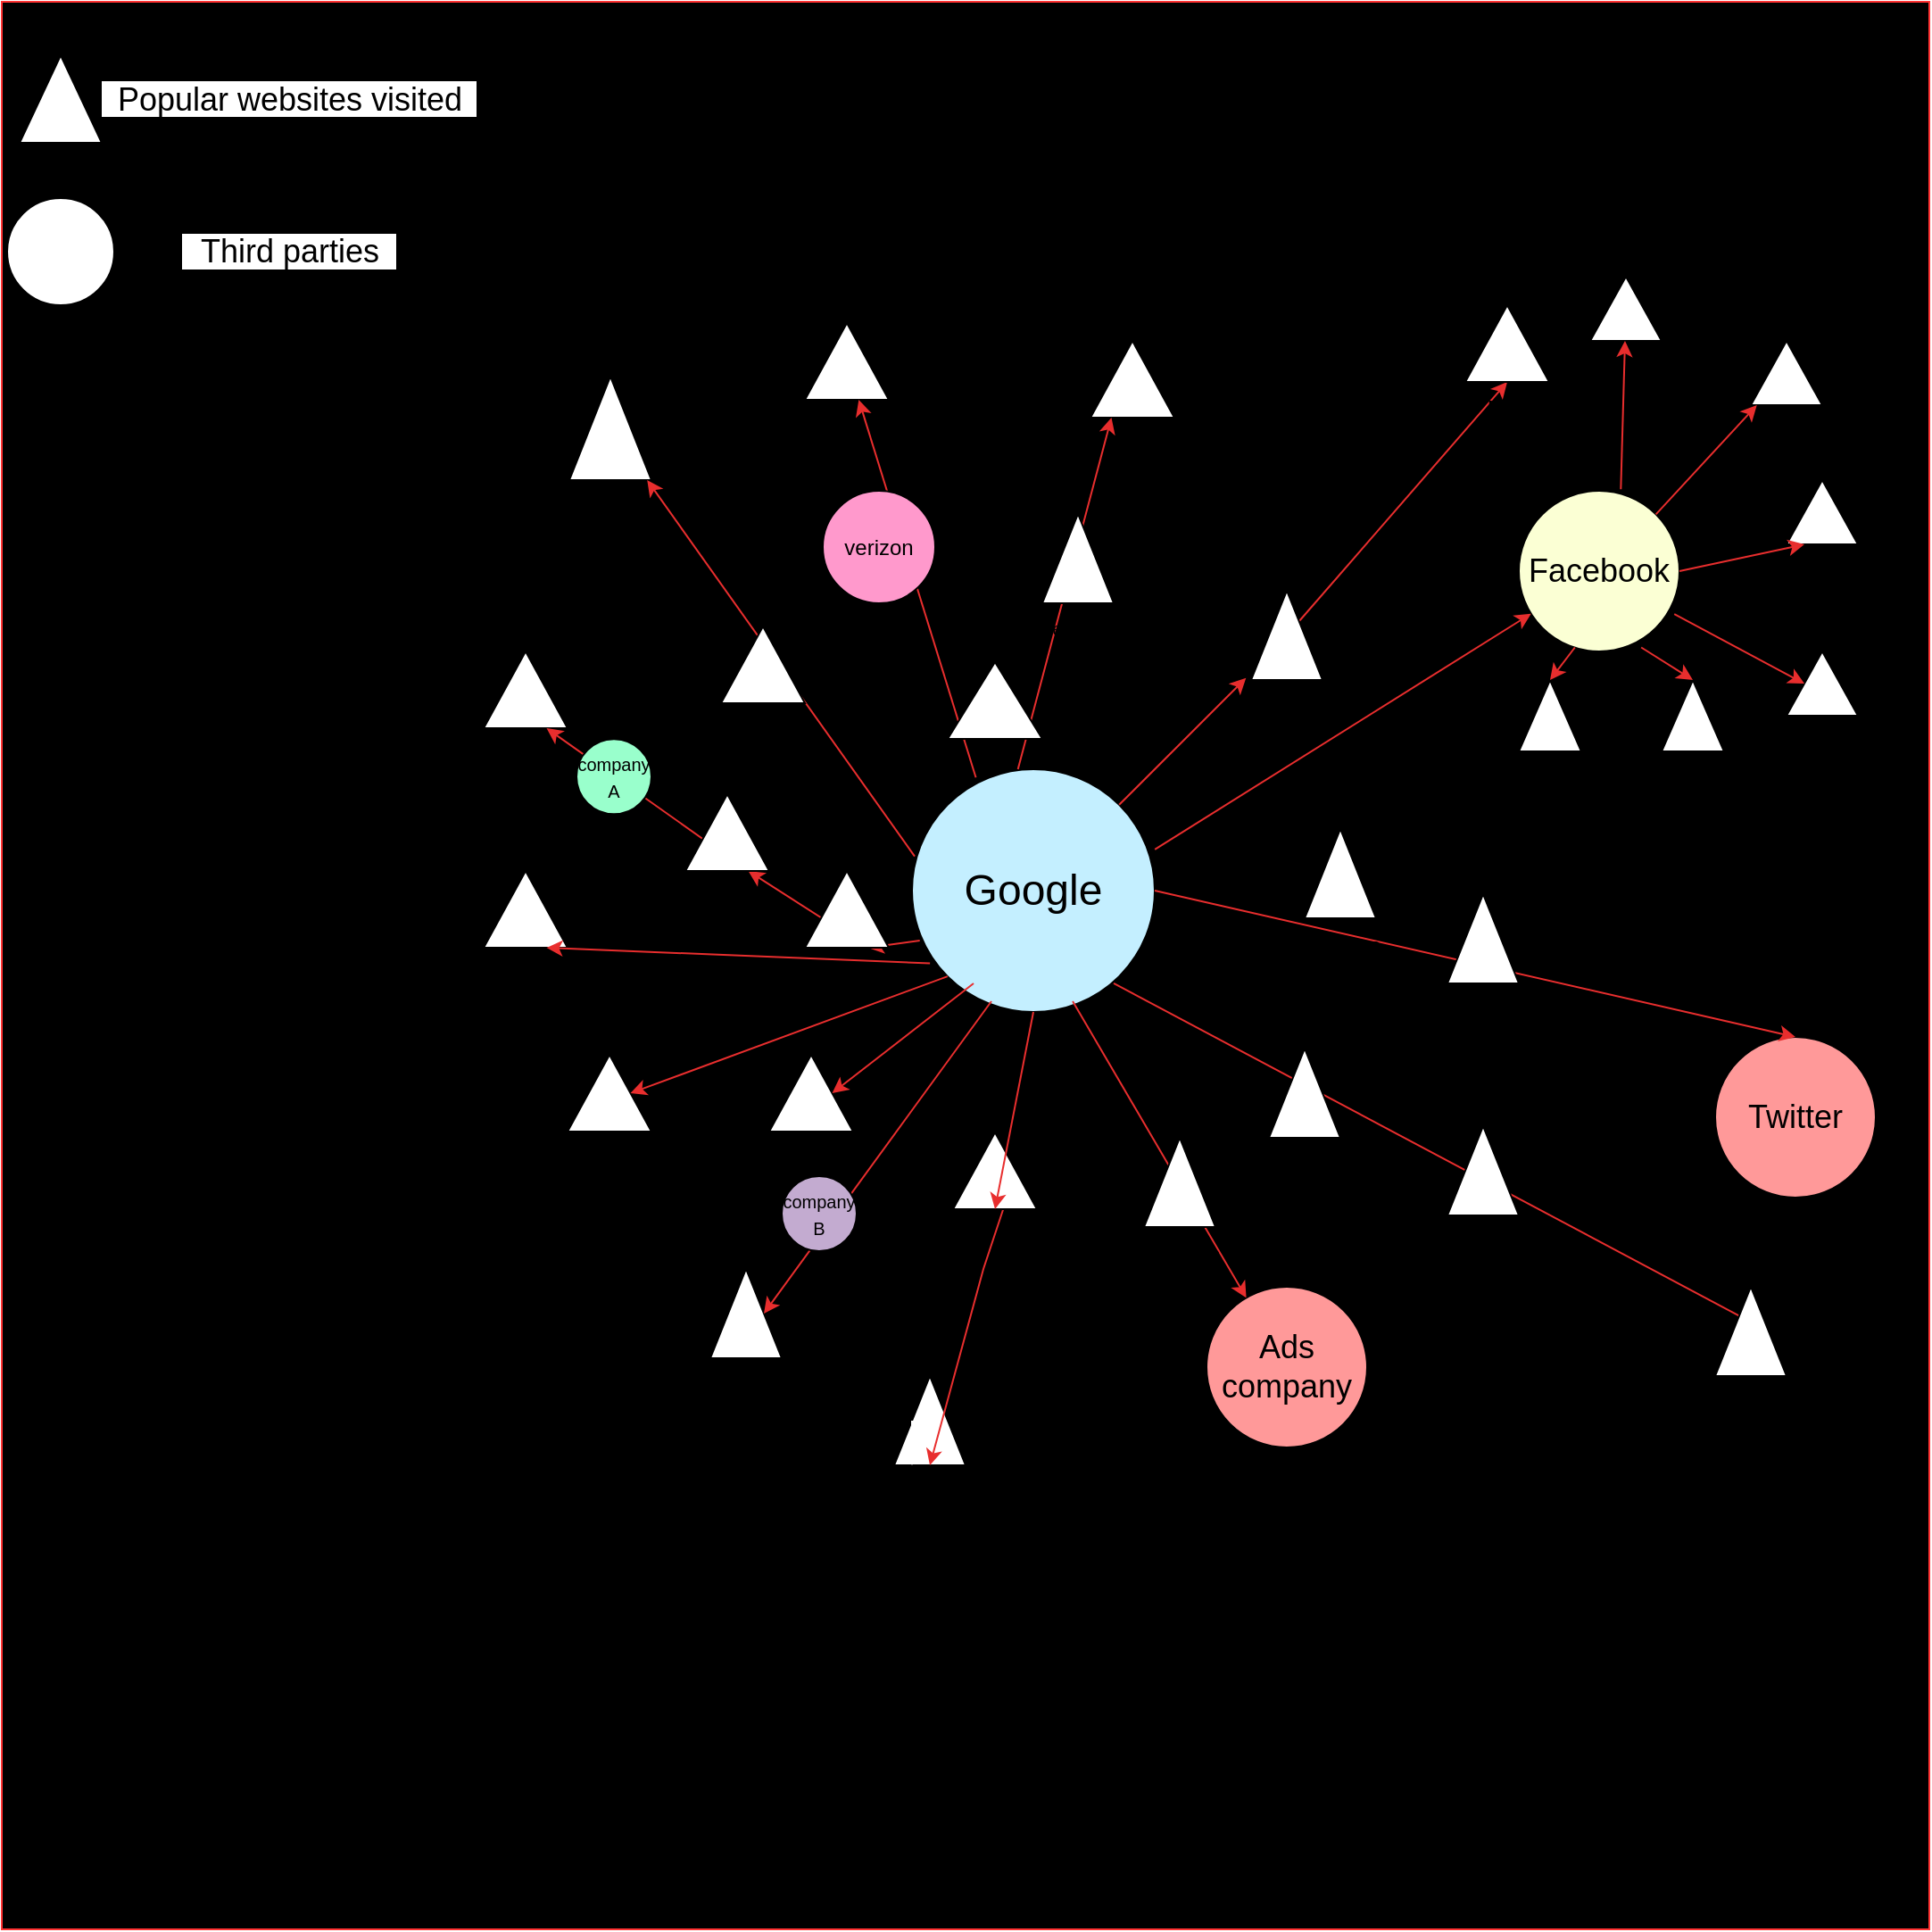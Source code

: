 <mxfile version="12.5.8" type="github"><diagram name="Page-1" id="822b0af5-4adb-64df-f703-e8dfc1f81529"><mxGraphModel dx="2380" dy="1914" grid="1" gridSize="10" guides="1" tooltips="1" connect="1" arrows="1" fold="1" page="1" pageScale="1" pageWidth="1100" pageHeight="850" background="#ffffff" math="0" shadow="0"><root><mxCell id="0"/><mxCell id="1" parent="0"/><mxCell id="stJfY55q_vBiigTVmpn9-31" value="" style="whiteSpace=wrap;html=1;aspect=fixed;fillColor=#000000;strokeColor=#FF3333;" vertex="1" parent="1"><mxGeometry x="340" y="-10" width="1080" height="1080" as="geometry"/></mxCell><mxCell id="7d933b09d9755ecc-12" value="User forest" style="triangle;whiteSpace=wrap;html=1;rounded=0;shadow=0;comic=0;strokeWidth=1;fontFamily=Verdana;direction=north;labelPosition=center;verticalLabelPosition=bottom;align=center;verticalAlign=top;" parent="1" vertex="1"><mxGeometry x="658" y="200" width="46" height="58" as="geometry"/></mxCell><mxCell id="7d933b09d9755ecc-18" value="User forest" style="triangle;whiteSpace=wrap;html=1;rounded=0;shadow=0;comic=0;strokeWidth=1;fontFamily=Verdana;direction=north;labelPosition=center;verticalLabelPosition=bottom;align=center;verticalAlign=top;" parent="1" vertex="1"><mxGeometry x="1340" y="258" width="40" height="36" as="geometry"/></mxCell><mxCell id="7d933b09d9755ecc-27" value="Synchronization" style="rounded=0;html=1;entryX=0.878;entryY=0.433;entryPerimeter=0;labelBackgroundColor=none;startArrow=none;startFill=0;endArrow=block;endFill=1;strokeWidth=1;fontFamily=Verdana;fontSize=12" parent="1" source="stJfY55q_vBiigTVmpn9-108" target="7d933b09d9755ecc-18" edge="1"><mxGeometry x="-0.335" y="21" relative="1" as="geometry"><mxPoint as="offset"/><mxPoint x="1128" y="108.743" as="sourcePoint"/></mxGeometry></mxCell><mxCell id="7d933b09d9755ecc-28" value="Synchronization" style="edgeStyle=none;rounded=0;html=1;labelBackgroundColor=none;startArrow=none;startFill=0;endArrow=block;endFill=1;strokeWidth=1;fontFamily=Verdana;fontSize=12" parent="1" target="7d933b09d9755ecc-14" edge="1"><mxGeometry x="-0.297" relative="1" as="geometry"><mxPoint as="offset"/><mxPoint x="1095.443" y="152.5" as="sourcePoint"/></mxGeometry></mxCell><mxCell id="7d933b09d9755ecc-29" value="Synchronization" style="edgeStyle=none;rounded=0;html=1;entryX=0.912;entryY=0.559;entryPerimeter=0;labelBackgroundColor=none;startArrow=none;startFill=0;endArrow=block;endFill=1;strokeWidth=1;fontFamily=Verdana;fontSize=12" parent="1" source="stJfY55q_vBiigTVmpn9-45" target="7d933b09d9755ecc-12" edge="1"><mxGeometry x="-0.195" y="-14" relative="1" as="geometry"><mxPoint as="offset"/><mxPoint x="1063" y="109.079" as="sourcePoint"/></mxGeometry></mxCell><mxCell id="stJfY55q_vBiigTVmpn9-2" value="" style="edgeStyle=orthogonalEdgeStyle;rounded=0;orthogonalLoop=1;jettySize=auto;html=1;" edge="1" parent="1" source="7d933b09d9755ecc-31" target="stJfY55q_vBiigTVmpn9-1"><mxGeometry relative="1" as="geometry"/></mxCell><mxCell id="stJfY55q_vBiigTVmpn9-8" value="" style="edgeStyle=orthogonalEdgeStyle;rounded=0;orthogonalLoop=1;jettySize=auto;html=1;" edge="1" parent="1" source="7d933b09d9755ecc-31" target="stJfY55q_vBiigTVmpn9-7"><mxGeometry relative="1" as="geometry"/></mxCell><mxCell id="stJfY55q_vBiigTVmpn9-12" value="" style="edgeStyle=orthogonalEdgeStyle;rounded=0;orthogonalLoop=1;jettySize=auto;html=1;" edge="1" parent="1" source="7d933b09d9755ecc-31" target="stJfY55q_vBiigTVmpn9-1"><mxGeometry relative="1" as="geometry"/></mxCell><mxCell id="stJfY55q_vBiigTVmpn9-7" value="User forest" style="triangle;whiteSpace=wrap;html=1;rounded=0;shadow=0;comic=0;strokeWidth=1;fontFamily=Verdana;direction=north;labelPosition=center;verticalLabelPosition=bottom;align=center;verticalAlign=top;" vertex="1" parent="1"><mxGeometry x="610" y="477" width="47" height="43" as="geometry"/></mxCell><mxCell id="stJfY55q_vBiigTVmpn9-41" value="User forest" style="triangle;whiteSpace=wrap;html=1;rounded=0;shadow=0;comic=0;strokeWidth=1;fontFamily=Verdana;direction=north;labelPosition=center;verticalLabelPosition=bottom;align=center;verticalAlign=top;" vertex="1" parent="1"><mxGeometry x="610" y="354" width="47" height="43" as="geometry"/></mxCell><mxCell id="stJfY55q_vBiigTVmpn9-47" value="User forest" style="triangle;whiteSpace=wrap;html=1;rounded=0;shadow=0;comic=0;strokeWidth=1;fontFamily=Verdana;direction=north;labelPosition=center;verticalLabelPosition=bottom;align=center;verticalAlign=top;" vertex="1" parent="1"><mxGeometry x="950" y="180" width="47" height="43" as="geometry"/></mxCell><mxCell id="stJfY55q_vBiigTVmpn9-4" value="" style="edgeStyle=orthogonalEdgeStyle;rounded=0;orthogonalLoop=1;jettySize=auto;html=1;" edge="1" parent="1" source="stJfY55q_vBiigTVmpn9-1" target="stJfY55q_vBiigTVmpn9-3"><mxGeometry relative="1" as="geometry"/></mxCell><mxCell id="stJfY55q_vBiigTVmpn9-6" value="" style="edgeStyle=orthogonalEdgeStyle;rounded=0;orthogonalLoop=1;jettySize=auto;html=1;" edge="1" parent="1" source="stJfY55q_vBiigTVmpn9-3" target="stJfY55q_vBiigTVmpn9-5"><mxGeometry relative="1" as="geometry"/></mxCell><mxCell id="stJfY55q_vBiigTVmpn9-1" value="User forest" style="triangle;whiteSpace=wrap;html=1;rounded=0;shadow=0;comic=0;strokeWidth=1;fontFamily=Verdana;direction=north;labelPosition=center;verticalLabelPosition=bottom;align=center;verticalAlign=top;" vertex="1" parent="1"><mxGeometry x="770" y="580" width="47" height="43" as="geometry"/></mxCell><mxCell id="7d933b09d9755ecc-35" value="User forest" style="triangle;whiteSpace=wrap;html=1;rounded=0;shadow=0;comic=0;strokeWidth=1;fontFamily=Verdana;direction=north;labelPosition=center;verticalLabelPosition=bottom;align=center;verticalAlign=top;" parent="1" vertex="1"><mxGeometry x="1270" y="370" width="35" height="40" as="geometry"/></mxCell><mxCell id="stJfY55q_vBiigTVmpn9-11" value="&lt;font style=&quot;font-size: 18px&quot;&gt;Popular websites visited&lt;/font&gt;" style="text;html=1;align=center;verticalAlign=middle;resizable=0;points=[];autosize=1;fillColor=#FFFFFF;" vertex="1" parent="1"><mxGeometry x="396" y="34.5" width="210" height="20" as="geometry"/></mxCell><mxCell id="stJfY55q_vBiigTVmpn9-13" value="" style="triangle;whiteSpace=wrap;html=1;rounded=0;shadow=0;comic=0;strokeWidth=1;fontFamily=Verdana;direction=north;labelPosition=center;verticalLabelPosition=bottom;align=center;verticalAlign=top;" vertex="1" parent="1"><mxGeometry x="350" y="20" width="46" height="49" as="geometry"/></mxCell><mxCell id="stJfY55q_vBiigTVmpn9-21" value="" style="ellipse;whiteSpace=wrap;html=1;aspect=fixed;" vertex="1" parent="1"><mxGeometry x="343" y="100" width="60" height="60" as="geometry"/></mxCell><mxCell id="stJfY55q_vBiigTVmpn9-22" value="&lt;span style=&quot;font-size: 18px&quot;&gt;Third parties&lt;/span&gt;" style="text;html=1;align=center;verticalAlign=middle;resizable=0;points=[];autosize=1;fillColor=#FFFFFF;" vertex="1" parent="1"><mxGeometry x="441" y="120" width="120" height="20" as="geometry"/></mxCell><mxCell id="stJfY55q_vBiigTVmpn9-23" value="&lt;font style=&quot;font-size: 24px&quot;&gt;Google&lt;/font&gt;" style="ellipse;whiteSpace=wrap;html=1;aspect=fixed;fillColor=#C4EFFF;" vertex="1" parent="1"><mxGeometry x="850" y="420" width="136" height="136" as="geometry"/></mxCell><mxCell id="stJfY55q_vBiigTVmpn9-24" value="&lt;font style=&quot;font-size: 18px&quot;&gt;Facebook&lt;/font&gt;" style="ellipse;whiteSpace=wrap;html=1;aspect=fixed;fillColor=#FBFFD4;" vertex="1" parent="1"><mxGeometry x="1190" y="264" width="90" height="90" as="geometry"/></mxCell><mxCell id="stJfY55q_vBiigTVmpn9-25" value="&lt;span style=&quot;font-size: 18px&quot;&gt;Twitter&lt;/span&gt;" style="ellipse;whiteSpace=wrap;html=1;aspect=fixed;fillColor=#FF9999;" vertex="1" parent="1"><mxGeometry x="1300" y="570" width="90" height="90" as="geometry"/></mxCell><mxCell id="stJfY55q_vBiigTVmpn9-38" style="edgeStyle=none;rounded=0;orthogonalLoop=1;jettySize=auto;html=1;strokeColor=#E82E2E;entryX=0;entryY=0.5;entryDx=0;entryDy=0;" edge="1" parent="1" source="7d933b09d9755ecc-14" target="7d933b09d9755ecc-31"><mxGeometry relative="1" as="geometry"><mxPoint x="984.455" y="458.342" as="sourcePoint"/><mxPoint x="1070" y="450" as="targetPoint"/></mxGeometry></mxCell><mxCell id="stJfY55q_vBiigTVmpn9-3" value="User forest" style="triangle;whiteSpace=wrap;html=1;rounded=0;shadow=0;comic=0;strokeWidth=1;fontFamily=Verdana;direction=north;labelPosition=center;verticalLabelPosition=bottom;align=center;verticalAlign=top;" vertex="1" parent="1"><mxGeometry x="657" y="580" width="47" height="43" as="geometry"/></mxCell><mxCell id="stJfY55q_vBiigTVmpn9-129" style="edgeStyle=none;rounded=0;orthogonalLoop=1;jettySize=auto;html=1;exitX=0.5;exitY=0;exitDx=0;exitDy=0;strokeColor=#FFFFFF;" edge="1" parent="1" source="stJfY55q_vBiigTVmpn9-53"><mxGeometry relative="1" as="geometry"><mxPoint x="750" y="460" as="targetPoint"/></mxGeometry></mxCell><mxCell id="stJfY55q_vBiigTVmpn9-52" value="" style="edgeStyle=orthogonalEdgeStyle;rounded=0;orthogonalLoop=1;jettySize=auto;html=1;" edge="1" parent="1" source="stJfY55q_vBiigTVmpn9-1" target="stJfY55q_vBiigTVmpn9-3"><mxGeometry relative="1" as="geometry"><mxPoint x="781.633" y="601.714" as="sourcePoint"/><mxPoint x="391.367" y="621.714" as="targetPoint"/></mxGeometry></mxCell><mxCell id="stJfY55q_vBiigTVmpn9-67" value="Resource forest" style="triangle;whiteSpace=wrap;html=1;rounded=0;shadow=0;comic=0;strokeWidth=1;fontFamily=Verdana;direction=north;labelPosition=center;verticalLabelPosition=bottom;align=center;verticalAlign=top;" vertex="1" parent="1"><mxGeometry x="840" y="760" width="40" height="50" as="geometry"/></mxCell><mxCell id="stJfY55q_vBiigTVmpn9-68" value="Resource forest" style="triangle;whiteSpace=wrap;html=1;rounded=0;shadow=0;comic=0;strokeWidth=1;fontFamily=Verdana;direction=north;labelPosition=center;verticalLabelPosition=bottom;align=center;verticalAlign=top;" vertex="1" parent="1"><mxGeometry x="737" y="700" width="40" height="50" as="geometry"/></mxCell><mxCell id="stJfY55q_vBiigTVmpn9-45" value="User forest" style="triangle;whiteSpace=wrap;html=1;rounded=0;shadow=0;comic=0;strokeWidth=1;fontFamily=Verdana;direction=north;labelPosition=center;verticalLabelPosition=bottom;align=center;verticalAlign=top;" vertex="1" parent="1"><mxGeometry x="790" y="170" width="47" height="43" as="geometry"/></mxCell><mxCell id="stJfY55q_vBiigTVmpn9-70" value="Synchronization" style="edgeStyle=none;rounded=0;html=1;entryX=0.912;entryY=0.559;entryPerimeter=0;labelBackgroundColor=none;startArrow=none;startFill=0;endArrow=block;endFill=1;strokeWidth=1;fontFamily=Verdana;fontSize=12" edge="1" parent="1" target="stJfY55q_vBiigTVmpn9-45"><mxGeometry x="-0.195" y="-14" relative="1" as="geometry"><mxPoint as="offset"/><mxPoint x="1063" y="109.079" as="sourcePoint"/><mxPoint x="665.714" y="221.104" as="targetPoint"/></mxGeometry></mxCell><mxCell id="7d933b09d9755ecc-31" value="User forest" style="triangle;whiteSpace=wrap;html=1;rounded=0;shadow=0;comic=0;strokeWidth=1;fontFamily=Verdana;direction=north;labelPosition=center;verticalLabelPosition=bottom;align=center;verticalAlign=top;" parent="1" vertex="1"><mxGeometry x="1160" y="160" width="47" height="43" as="geometry"/></mxCell><mxCell id="stJfY55q_vBiigTVmpn9-74" value="Synchronization" style="rounded=0;html=1;entryX=0.878;entryY=0.433;entryPerimeter=0;labelBackgroundColor=none;startArrow=none;startFill=0;endArrow=block;endFill=1;strokeWidth=1;fontFamily=Verdana;fontSize=12" edge="1" parent="1" target="7d933b09d9755ecc-31"><mxGeometry x="-0.335" y="21" relative="1" as="geometry"><mxPoint as="offset"/><mxPoint x="1128" y="108.743" as="sourcePoint"/><mxPoint x="1347.32" y="321.392" as="targetPoint"/></mxGeometry></mxCell><mxCell id="stJfY55q_vBiigTVmpn9-75" value="User forest" style="triangle;whiteSpace=wrap;html=1;rounded=0;shadow=0;comic=0;strokeWidth=1;fontFamily=Verdana;direction=north;labelPosition=center;verticalLabelPosition=bottom;align=center;verticalAlign=top;" vertex="1" parent="1"><mxGeometry x="1190" y="370" width="35" height="40" as="geometry"/></mxCell><mxCell id="stJfY55q_vBiigTVmpn9-85" value="&lt;span style=&quot;font-size: 18px&quot;&gt;Ads company&lt;/span&gt;" style="ellipse;whiteSpace=wrap;html=1;aspect=fixed;fillColor=#FF9999;" vertex="1" parent="1"><mxGeometry x="1015" y="710" width="90" height="90" as="geometry"/></mxCell><mxCell id="7d933b09d9755ecc-14" value="Resource forest" style="triangle;whiteSpace=wrap;html=1;rounded=0;shadow=0;comic=0;strokeWidth=1;fontFamily=Verdana;direction=north;labelPosition=center;verticalLabelPosition=bottom;align=center;verticalAlign=top;" parent="1" vertex="1"><mxGeometry x="1040" y="320" width="40" height="50" as="geometry"/></mxCell><mxCell id="stJfY55q_vBiigTVmpn9-90" style="edgeStyle=none;rounded=0;orthogonalLoop=1;jettySize=auto;html=1;strokeColor=#E82E2E;entryX=0.023;entryY=-0.071;entryDx=0;entryDy=0;entryPerimeter=0;" edge="1" parent="1" source="stJfY55q_vBiigTVmpn9-23" target="7d933b09d9755ecc-14"><mxGeometry relative="1" as="geometry"><mxPoint x="967.744" y="441.637" as="sourcePoint"/><mxPoint x="1213.5" y="213" as="targetPoint"/></mxGeometry></mxCell><mxCell id="stJfY55q_vBiigTVmpn9-93" style="edgeStyle=none;rounded=0;orthogonalLoop=1;jettySize=auto;html=1;strokeColor=#E82E2E;entryX=0;entryY=0.25;entryDx=0;entryDy=0;" edge="1" parent="1" target="stJfY55q_vBiigTVmpn9-47"><mxGeometry relative="1" as="geometry"><mxPoint x="909.35" y="420.004" as="sourcePoint"/><mxPoint x="1026" y="285.88" as="targetPoint"/></mxGeometry></mxCell><mxCell id="stJfY55q_vBiigTVmpn9-95" style="edgeStyle=none;rounded=0;orthogonalLoop=1;jettySize=auto;html=1;strokeColor=#E82E2E;entryX=0.5;entryY=0;entryDx=0;entryDy=0;exitX=1;exitY=0.5;exitDx=0;exitDy=0;" edge="1" parent="1" source="stJfY55q_vBiigTVmpn9-23" target="stJfY55q_vBiigTVmpn9-25"><mxGeometry relative="1" as="geometry"><mxPoint x="976.083" y="454.917" as="sourcePoint"/><mxPoint x="1047.16" y="383.85" as="targetPoint"/><Array as="points"/></mxGeometry></mxCell><mxCell id="stJfY55q_vBiigTVmpn9-96" style="edgeStyle=none;rounded=0;orthogonalLoop=1;jettySize=auto;html=1;strokeColor=#E82E2E;entryX=0.5;entryY=1;entryDx=0;entryDy=0;" edge="1" parent="1" target="stJfY55q_vBiigTVmpn9-69"><mxGeometry relative="1" as="geometry"><mxPoint x="963.003" y="539.997" as="sourcePoint"/><mxPoint x="1331.92" y="655.08" as="targetPoint"/><Array as="points"/></mxGeometry></mxCell><mxCell id="stJfY55q_vBiigTVmpn9-76" value="Resource forest" style="triangle;whiteSpace=wrap;html=1;rounded=0;shadow=0;comic=0;strokeWidth=1;fontFamily=Verdana;direction=north;labelPosition=center;verticalLabelPosition=bottom;align=center;verticalAlign=top;" vertex="1" parent="1"><mxGeometry x="923" y="277" width="40" height="50" as="geometry"/></mxCell><mxCell id="stJfY55q_vBiigTVmpn9-62" value="Resource forest" style="triangle;whiteSpace=wrap;html=1;rounded=0;shadow=0;comic=0;strokeWidth=1;fontFamily=Verdana;direction=north;labelPosition=center;verticalLabelPosition=bottom;align=center;verticalAlign=top;" vertex="1" parent="1"><mxGeometry x="1070" y="453.5" width="40" height="50" as="geometry"/></mxCell><mxCell id="stJfY55q_vBiigTVmpn9-63" value="Resource forest" style="triangle;whiteSpace=wrap;html=1;rounded=0;shadow=0;comic=0;strokeWidth=1;fontFamily=Verdana;direction=north;labelPosition=center;verticalLabelPosition=bottom;align=center;verticalAlign=top;" vertex="1" parent="1"><mxGeometry x="1150" y="490" width="40" height="50" as="geometry"/></mxCell><mxCell id="stJfY55q_vBiigTVmpn9-65" value="Resource forest" style="triangle;whiteSpace=wrap;html=1;rounded=0;shadow=0;comic=0;strokeWidth=1;fontFamily=Verdana;direction=north;labelPosition=center;verticalLabelPosition=bottom;align=center;verticalAlign=top;" vertex="1" parent="1"><mxGeometry x="1150" y="620" width="40" height="50" as="geometry"/></mxCell><mxCell id="stJfY55q_vBiigTVmpn9-64" value="Resource forest" style="triangle;whiteSpace=wrap;html=1;rounded=0;shadow=0;comic=0;strokeWidth=1;fontFamily=Verdana;direction=north;labelPosition=center;verticalLabelPosition=bottom;align=center;verticalAlign=top;" vertex="1" parent="1"><mxGeometry x="1050" y="576.5" width="40" height="50" as="geometry"/></mxCell><mxCell id="stJfY55q_vBiigTVmpn9-69" value="Resource forest" style="triangle;whiteSpace=wrap;html=1;rounded=0;shadow=0;comic=0;strokeWidth=1;fontFamily=Verdana;direction=north;labelPosition=center;verticalLabelPosition=bottom;align=center;verticalAlign=top;" vertex="1" parent="1"><mxGeometry x="1300" y="710" width="40" height="50" as="geometry"/></mxCell><mxCell id="stJfY55q_vBiigTVmpn9-98" style="edgeStyle=none;rounded=0;orthogonalLoop=1;jettySize=auto;html=1;strokeColor=#E82E2E;entryX=0;entryY=0.5;entryDx=0;entryDy=0;exitX=0.5;exitY=1;exitDx=0;exitDy=0;" edge="1" parent="1" source="stJfY55q_vBiigTVmpn9-5" target="stJfY55q_vBiigTVmpn9-67"><mxGeometry relative="1" as="geometry"><mxPoint x="973.003" y="553.997" as="sourcePoint"/><mxPoint x="1320.0" y="749" as="targetPoint"/><Array as="points"><mxPoint x="890" y="700"/></Array></mxGeometry></mxCell><mxCell id="stJfY55q_vBiigTVmpn9-100" style="edgeStyle=none;rounded=0;orthogonalLoop=1;jettySize=auto;html=1;exitX=0.5;exitY=0;exitDx=0;exitDy=0;entryX=0;entryY=0.25;entryDx=0;entryDy=0;strokeColor=#FFFFFF;" edge="1" parent="1" source="stJfY55q_vBiigTVmpn9-67" target="stJfY55q_vBiigTVmpn9-67"><mxGeometry relative="1" as="geometry"/></mxCell><mxCell id="stJfY55q_vBiigTVmpn9-5" value="" style="triangle;whiteSpace=wrap;html=1;rounded=0;shadow=0;comic=0;strokeWidth=1;fontFamily=Verdana;direction=north;labelPosition=center;verticalLabelPosition=bottom;align=center;verticalAlign=top;" vertex="1" parent="1"><mxGeometry x="873" y="623.5" width="47" height="43" as="geometry"/></mxCell><mxCell id="stJfY55q_vBiigTVmpn9-101" style="edgeStyle=none;rounded=0;orthogonalLoop=1;jettySize=auto;html=1;strokeColor=#E82E2E;entryX=0;entryY=0.5;entryDx=0;entryDy=0;exitX=0.5;exitY=1;exitDx=0;exitDy=0;" edge="1" parent="1" source="stJfY55q_vBiigTVmpn9-23" target="stJfY55q_vBiigTVmpn9-5"><mxGeometry relative="1" as="geometry"><mxPoint x="918" y="556.0" as="sourcePoint"/><mxPoint x="860" y="810" as="targetPoint"/><Array as="points"/></mxGeometry></mxCell><mxCell id="stJfY55q_vBiigTVmpn9-102" style="edgeStyle=none;rounded=0;orthogonalLoop=1;jettySize=auto;html=1;strokeColor=#E82E2E;" edge="1" parent="1" target="stJfY55q_vBiigTVmpn9-24"><mxGeometry relative="1" as="geometry"><mxPoint x="986.083" y="464.917" as="sourcePoint"/><mxPoint x="1355.0" y="580" as="targetPoint"/><Array as="points"/></mxGeometry></mxCell><mxCell id="stJfY55q_vBiigTVmpn9-103" style="edgeStyle=none;rounded=0;orthogonalLoop=1;jettySize=auto;html=1;strokeColor=#E82E2E;entryX=0;entryY=0.25;entryDx=0;entryDy=0;exitX=1;exitY=0.5;exitDx=0;exitDy=0;" edge="1" parent="1" source="stJfY55q_vBiigTVmpn9-24" target="7d933b09d9755ecc-18"><mxGeometry relative="1" as="geometry"><mxPoint x="996.083" y="474.917" as="sourcePoint"/><mxPoint x="1206.865" y="342.889" as="targetPoint"/><Array as="points"/></mxGeometry></mxCell><mxCell id="stJfY55q_vBiigTVmpn9-107" value="User forest" style="triangle;whiteSpace=wrap;html=1;rounded=0;shadow=0;comic=0;strokeWidth=1;fontFamily=Verdana;direction=north;labelPosition=center;verticalLabelPosition=bottom;align=center;verticalAlign=top;" vertex="1" parent="1"><mxGeometry x="1340" y="354" width="40" height="36" as="geometry"/></mxCell><mxCell id="stJfY55q_vBiigTVmpn9-108" value="User forest" style="triangle;whiteSpace=wrap;html=1;rounded=0;shadow=0;comic=0;strokeWidth=1;fontFamily=Verdana;direction=north;labelPosition=center;verticalLabelPosition=bottom;align=center;verticalAlign=top;" vertex="1" parent="1"><mxGeometry x="1320" y="180" width="40" height="36" as="geometry"/></mxCell><mxCell id="stJfY55q_vBiigTVmpn9-109" value="Synchronization" style="rounded=0;html=1;entryX=0.878;entryY=0.433;entryPerimeter=0;labelBackgroundColor=none;startArrow=none;startFill=0;endArrow=block;endFill=1;strokeWidth=1;fontFamily=Verdana;fontSize=12" edge="1" parent="1" source="7d933b09d9755ecc-31" target="stJfY55q_vBiigTVmpn9-108"><mxGeometry x="-0.335" y="21" relative="1" as="geometry"><mxPoint as="offset"/><mxPoint x="1199.989" y="190.171" as="sourcePoint"/><mxPoint x="1337.32" y="262.392" as="targetPoint"/></mxGeometry></mxCell><mxCell id="stJfY55q_vBiigTVmpn9-110" value="User forest" style="triangle;whiteSpace=wrap;html=1;rounded=0;shadow=0;comic=0;strokeWidth=1;fontFamily=Verdana;direction=north;labelPosition=center;verticalLabelPosition=bottom;align=center;verticalAlign=top;" vertex="1" parent="1"><mxGeometry x="1230" y="144" width="40" height="36" as="geometry"/></mxCell><mxCell id="stJfY55q_vBiigTVmpn9-113" style="edgeStyle=none;rounded=0;orthogonalLoop=1;jettySize=auto;html=1;strokeColor=#E82E2E;entryX=1;entryY=0.5;entryDx=0;entryDy=0;exitX=0.762;exitY=0.975;exitDx=0;exitDy=0;exitPerimeter=0;" edge="1" parent="1" source="stJfY55q_vBiigTVmpn9-24" target="7d933b09d9755ecc-35"><mxGeometry relative="1" as="geometry"><mxPoint x="1290.0" y="319" as="sourcePoint"/><mxPoint x="1360.0" y="304.0" as="targetPoint"/><Array as="points"/></mxGeometry></mxCell><mxCell id="stJfY55q_vBiigTVmpn9-114" style="edgeStyle=none;rounded=0;orthogonalLoop=1;jettySize=auto;html=1;strokeColor=#E82E2E;entryX=0.5;entryY=0;entryDx=0;entryDy=0;exitX=0.968;exitY=0.768;exitDx=0;exitDy=0;exitPerimeter=0;" edge="1" parent="1" source="stJfY55q_vBiigTVmpn9-24" target="stJfY55q_vBiigTVmpn9-107"><mxGeometry relative="1" as="geometry"><mxPoint x="1268.58" y="361.75" as="sourcePoint"/><mxPoint x="1297.5" y="380" as="targetPoint"/><Array as="points"/></mxGeometry></mxCell><mxCell id="stJfY55q_vBiigTVmpn9-115" style="edgeStyle=none;rounded=0;orthogonalLoop=1;jettySize=auto;html=1;strokeColor=#E82E2E;entryX=1;entryY=0.5;entryDx=0;entryDy=0;exitX=0.349;exitY=0.975;exitDx=0;exitDy=0;exitPerimeter=0;" edge="1" parent="1" source="stJfY55q_vBiigTVmpn9-24" target="stJfY55q_vBiigTVmpn9-75"><mxGeometry relative="1" as="geometry"><mxPoint x="1268.58" y="361.75" as="sourcePoint"/><mxPoint x="1297.5" y="380" as="targetPoint"/><Array as="points"/></mxGeometry></mxCell><mxCell id="stJfY55q_vBiigTVmpn9-116" style="edgeStyle=none;rounded=0;orthogonalLoop=1;jettySize=auto;html=1;strokeColor=#E82E2E;exitX=0.662;exitY=0.956;exitDx=0;exitDy=0;exitPerimeter=0;" edge="1" parent="1" source="stJfY55q_vBiigTVmpn9-23" target="stJfY55q_vBiigTVmpn9-85"><mxGeometry relative="1" as="geometry"><mxPoint x="973.003" y="549.997" as="sourcePoint"/><mxPoint x="1340.0" y="745" as="targetPoint"/><Array as="points"/></mxGeometry></mxCell><mxCell id="stJfY55q_vBiigTVmpn9-66" value="Resource forest" style="triangle;whiteSpace=wrap;html=1;rounded=0;shadow=0;comic=0;strokeWidth=1;fontFamily=Verdana;direction=north;labelPosition=center;verticalLabelPosition=bottom;align=center;verticalAlign=top;" vertex="1" parent="1"><mxGeometry x="980" y="626.5" width="40" height="50" as="geometry"/></mxCell><mxCell id="stJfY55q_vBiigTVmpn9-117" style="edgeStyle=none;rounded=0;orthogonalLoop=1;jettySize=auto;html=1;strokeColor=#E82E2E;exitX=1;exitY=0;exitDx=0;exitDy=0;" edge="1" parent="1" source="stJfY55q_vBiigTVmpn9-24" target="stJfY55q_vBiigTVmpn9-108"><mxGeometry relative="1" as="geometry"><mxPoint x="1290.0" y="319" as="sourcePoint"/><mxPoint x="1360.0" y="304.0" as="targetPoint"/><Array as="points"/></mxGeometry></mxCell><mxCell id="stJfY55q_vBiigTVmpn9-118" style="edgeStyle=none;rounded=0;orthogonalLoop=1;jettySize=auto;html=1;strokeColor=#E82E2E;exitX=0.635;exitY=-0.01;exitDx=0;exitDy=0;exitPerimeter=0;" edge="1" parent="1" source="stJfY55q_vBiigTVmpn9-24" target="stJfY55q_vBiigTVmpn9-110"><mxGeometry relative="1" as="geometry"><mxPoint x="1276.82" y="287.18" as="sourcePoint"/><mxPoint x="1333.364" y="226" as="targetPoint"/><Array as="points"/></mxGeometry></mxCell><mxCell id="stJfY55q_vBiigTVmpn9-123" style="edgeStyle=none;rounded=0;orthogonalLoop=1;jettySize=auto;html=1;strokeColor=#E82E2E;exitX=0.263;exitY=0.034;exitDx=0;exitDy=0;exitPerimeter=0;" edge="1" parent="1" source="stJfY55q_vBiigTVmpn9-23" target="stJfY55q_vBiigTVmpn9-45"><mxGeometry relative="1" as="geometry"><mxPoint x="919.35" y="430.004" as="sourcePoint"/><mxPoint x="971.75" y="233" as="targetPoint"/></mxGeometry></mxCell><mxCell id="stJfY55q_vBiigTVmpn9-9" value="" style="triangle;whiteSpace=wrap;html=1;rounded=0;shadow=0;comic=0;strokeWidth=1;fontFamily=Verdana;direction=north;labelPosition=center;verticalLabelPosition=bottom;align=center;verticalAlign=top;" vertex="1" parent="1"><mxGeometry x="870" y="360" width="53" height="43" as="geometry"/></mxCell><mxCell id="stJfY55q_vBiigTVmpn9-28" value="verizon" style="ellipse;whiteSpace=wrap;html=1;aspect=fixed;fillColor=#FF99CC;" vertex="1" parent="1"><mxGeometry x="800" y="264" width="63" height="63" as="geometry"/></mxCell><mxCell id="stJfY55q_vBiigTVmpn9-124" style="edgeStyle=none;rounded=0;orthogonalLoop=1;jettySize=auto;html=1;strokeColor=#E82E2E;exitX=0.011;exitY=0.359;exitDx=0;exitDy=0;exitPerimeter=0;" edge="1" parent="1" source="stJfY55q_vBiigTVmpn9-23" target="7d933b09d9755ecc-12"><mxGeometry relative="1" as="geometry"><mxPoint x="895.768" y="434.624" as="sourcePoint"/><mxPoint x="830.165" y="223" as="targetPoint"/></mxGeometry></mxCell><mxCell id="stJfY55q_vBiigTVmpn9-43" value="User forest" style="triangle;whiteSpace=wrap;html=1;rounded=0;shadow=0;comic=0;strokeWidth=1;fontFamily=Verdana;direction=north;labelPosition=center;verticalLabelPosition=bottom;align=center;verticalAlign=top;" vertex="1" parent="1"><mxGeometry x="743" y="340" width="47" height="43" as="geometry"/></mxCell><mxCell id="stJfY55q_vBiigTVmpn9-126" style="edgeStyle=none;rounded=0;orthogonalLoop=1;jettySize=auto;html=1;strokeColor=#E82E2E;entryX=0.5;entryY=1;entryDx=0;entryDy=0;exitX=0.5;exitY=1;exitDx=0;exitDy=0;" edge="1" parent="1" target="stJfY55q_vBiigTVmpn9-1"><mxGeometry relative="1" as="geometry"><mxPoint x="884.5" y="540.0" as="sourcePoint"/><mxPoint x="863" y="650.5" as="targetPoint"/><Array as="points"/></mxGeometry></mxCell><mxCell id="stJfY55q_vBiigTVmpn9-128" style="edgeStyle=none;rounded=0;orthogonalLoop=1;jettySize=auto;html=1;strokeColor=#E82E2E;entryX=0;entryY=0.75;entryDx=0;entryDy=0;exitX=0.032;exitY=0.706;exitDx=0;exitDy=0;exitPerimeter=0;" edge="1" parent="1" source="stJfY55q_vBiigTVmpn9-53" target="stJfY55q_vBiigTVmpn9-41"><mxGeometry relative="1" as="geometry"><mxPoint x="894.5" y="550.0" as="sourcePoint"/><mxPoint x="815.25" y="611.5" as="targetPoint"/><Array as="points"/></mxGeometry></mxCell><mxCell id="stJfY55q_vBiigTVmpn9-78" value="&lt;font style=&quot;font-size: 10px&quot;&gt;company A&lt;/font&gt;" style="ellipse;whiteSpace=wrap;html=1;aspect=fixed;fillColor=#99FFCC;" vertex="1" parent="1"><mxGeometry x="662" y="403.14" width="42" height="42" as="geometry"/></mxCell><mxCell id="stJfY55q_vBiigTVmpn9-130" style="edgeStyle=none;rounded=0;orthogonalLoop=1;jettySize=auto;html=1;strokeColor=#E82E2E;entryX=0;entryY=0.75;entryDx=0;entryDy=0;exitX=0.032;exitY=0.706;exitDx=0;exitDy=0;exitPerimeter=0;" edge="1" parent="1" source="stJfY55q_vBiigTVmpn9-81" target="stJfY55q_vBiigTVmpn9-53"><mxGeometry relative="1" as="geometry"><mxPoint x="854.352" y="516.016" as="sourcePoint"/><mxPoint x="645.25" y="397.0" as="targetPoint"/><Array as="points"/></mxGeometry></mxCell><mxCell id="stJfY55q_vBiigTVmpn9-53" value="User forest" style="triangle;whiteSpace=wrap;html=1;rounded=0;shadow=0;comic=0;strokeWidth=1;fontFamily=Verdana;direction=north;labelPosition=center;verticalLabelPosition=bottom;align=center;verticalAlign=top;" vertex="1" parent="1"><mxGeometry x="723" y="434" width="47" height="43" as="geometry"/></mxCell><mxCell id="stJfY55q_vBiigTVmpn9-131" style="edgeStyle=none;rounded=0;orthogonalLoop=1;jettySize=auto;html=1;strokeColor=#E82E2E;entryX=0;entryY=0.75;entryDx=0;entryDy=0;exitX=0.032;exitY=0.706;exitDx=0;exitDy=0;exitPerimeter=0;" edge="1" parent="1" source="stJfY55q_vBiigTVmpn9-23" target="stJfY55q_vBiigTVmpn9-81"><mxGeometry relative="1" as="geometry"><mxPoint x="854.352" y="516.016" as="sourcePoint"/><mxPoint x="758.25" y="477.0" as="targetPoint"/><Array as="points"/></mxGeometry></mxCell><mxCell id="stJfY55q_vBiigTVmpn9-81" value="User forest" style="triangle;whiteSpace=wrap;html=1;rounded=0;shadow=0;comic=0;strokeWidth=1;fontFamily=Verdana;direction=north;labelPosition=center;verticalLabelPosition=bottom;align=center;verticalAlign=top;" vertex="1" parent="1"><mxGeometry x="790" y="477" width="47" height="43" as="geometry"/></mxCell><mxCell id="stJfY55q_vBiigTVmpn9-132" style="edgeStyle=none;rounded=0;orthogonalLoop=1;jettySize=auto;html=1;strokeColor=#E82E2E;entryX=0.5;entryY=1;entryDx=0;entryDy=0;exitX=0.5;exitY=1;exitDx=0;exitDy=0;" edge="1" parent="1" target="stJfY55q_vBiigTVmpn9-68"><mxGeometry relative="1" as="geometry"><mxPoint x="894.5" y="550.0" as="sourcePoint"/><mxPoint x="815.25" y="611.5" as="targetPoint"/><Array as="points"/></mxGeometry></mxCell><mxCell id="stJfY55q_vBiigTVmpn9-80" value="&lt;font style=&quot;font-size: 10px&quot;&gt;company&lt;br&gt;B&lt;/font&gt;" style="ellipse;whiteSpace=wrap;html=1;aspect=fixed;fillColor=#C3ABD0;" vertex="1" parent="1"><mxGeometry x="777" y="648" width="42" height="42" as="geometry"/></mxCell><mxCell id="stJfY55q_vBiigTVmpn9-133" style="edgeStyle=none;rounded=0;orthogonalLoop=1;jettySize=auto;html=1;strokeColor=#E82E2E;entryX=0.5;entryY=1;entryDx=0;entryDy=0;exitX=0;exitY=1;exitDx=0;exitDy=0;" edge="1" parent="1" source="stJfY55q_vBiigTVmpn9-23" target="stJfY55q_vBiigTVmpn9-3"><mxGeometry relative="1" as="geometry"><mxPoint x="894.5" y="550.0" as="sourcePoint"/><mxPoint x="815.25" y="611.5" as="targetPoint"/><Array as="points"/></mxGeometry></mxCell><mxCell id="stJfY55q_vBiigTVmpn9-134" style="edgeStyle=none;rounded=0;orthogonalLoop=1;jettySize=auto;html=1;strokeColor=#E82E2E;entryX=0;entryY=0.75;entryDx=0;entryDy=0;exitX=0.074;exitY=0.8;exitDx=0;exitDy=0;exitPerimeter=0;" edge="1" parent="1" source="stJfY55q_vBiigTVmpn9-23" target="stJfY55q_vBiigTVmpn9-7"><mxGeometry relative="1" as="geometry"><mxPoint x="879.917" y="546.083" as="sourcePoint"/><mxPoint x="702.25" y="611.5" as="targetPoint"/><Array as="points"/></mxGeometry></mxCell></root></mxGraphModel></diagram></mxfile>